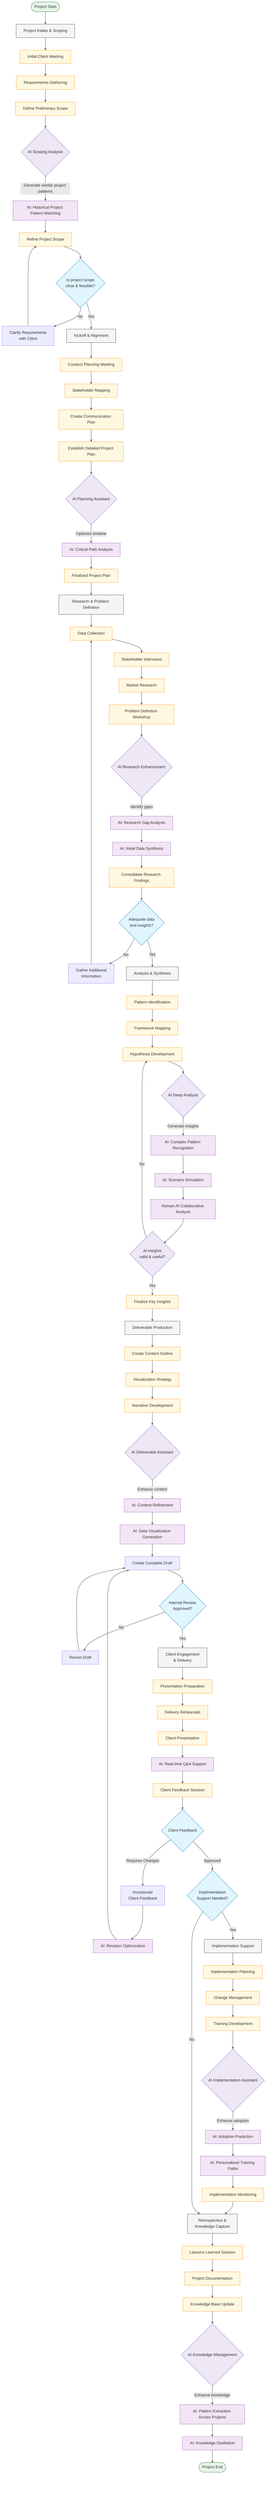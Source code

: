 flowchart TD
    %% Main workflow phases with enhanced detail
    start([Project Start]) --> intake[Project Intake & Scoping]
    
    %% Expanded Intake Phase
    intake --> initialClient[Initial Client Meeting]
    initialClient --> requirementsGathering[Requirements Gathering]
    requirementsGathering --> scopeDefinition[Define Preliminary Scope]
    
    %% AI Integration - Initial Scoping
    scopeDefinition --> aiScopingAnalysis{AI Scoping Analysis}
    aiScopingAnalysis -- Generate similar project patterns --> aiScopingInsights[AI: Historical Project Pattern Matching]
    aiScopingInsights --> scopeRefinement[Refine Project Scope]
    
    %% Feasibility Check
    scopeRefinement --> feasibilityCheck{Is project scope\nclear & feasible?}
    feasibilityCheck -->|No| clarify[Clarify Requirements\nwith Client]
    clarify --> scopeRefinement
    
    %% Continue to Kickoff when feasible
    feasibilityCheck -->|Yes| kickoff[Kickoff & Alignment]
    
    %% Expanded Kickoff Phase
    kickoff --> planningMeeting[Conduct Planning Meeting]
    planningMeeting --> stakeholderMapping[Stakeholder Mapping]
    stakeholderMapping --> communicationPlan[Create Communication Plan]
    communicationPlan --> projectPlan[Establish Detailed Project Plan]
    
    %% AI Integration - Project Planning
    projectPlan --> aiPlanningAssistant{AI Planning Assistant}
    aiPlanningAssistant -- Optimize timeline --> aiTimelineOptimization[AI: Critical Path Analysis]
    aiTimelineOptimization --> finalizedProjectPlan[Finalized Project Plan]
    
    %% Research Phase
    finalizedProjectPlan --> research[Research & Problem Definition]
    
    %% Expanded Research Phase
    research --> dataCollection[Data Collection]
    dataCollection --> stakeholderInterviews[Stakeholder Interviews]
    stakeholderInterviews --> marketResearch[Market Research]
    marketResearch --> problemDefinition[Problem Definition Workshop]
    
    %% AI Integration - Research Enhancement
    problemDefinition --> aiResearchEnhancement{AI Research Enhancement}
    aiResearchEnhancement -- Identify gaps --> aiGapAnalysis[AI: Research Gap Analysis]
    aiGapAnalysis --> aiDataSynthesis[AI: Initial Data Synthesis]
    aiDataSynthesis --> researchConsolidation[Consolidate Research Findings]
    
    %% Data Adequacy Check
    researchConsolidation --> dataCheck{Adequate data\nand insights?}
    dataCheck -->|No| moreResearch[Gather Additional\nInformation]
    moreResearch --> dataCollection
    
    %% Analysis when sufficient data
    dataCheck -->|Yes| analysis[Analysis & Synthesis]
    
    %% Expanded Analysis Phase
    analysis --> patternIdentification[Pattern Identification]
    patternIdentification --> frameworkMapping[Framework Mapping]
    frameworkMapping --> hypothesisDevelopment[Hypothesis Development]
    
    %% AI Integration - Deep Analysis
    hypothesisDevelopment --> aiDeepAnalysis{AI Deep Analysis}
    aiDeepAnalysis -- Generate insights --> aiInsightGeneration[AI: Complex Pattern Recognition]
    aiInsightGeneration --> aiModelSimulation[AI: Scenario Simulation]
    aiModelSimulation --> humanAiCollaboration[Human-AI Collaborative Analysis]
    
    %% Human Verification of AI Analysis
    humanAiCollaboration --> aiVerification{AI insights\nvalid & useful?}
    aiVerification -->|No| hypothesisDevelopment
    aiVerification -->|Yes| insightFinalization[Finalize Key Insights]
    
    %% Deliverable Production
    insightFinalization --> deliverable[Deliverable Production]
    
    %% Expanded Deliverable Phase
    deliverable --> contentOutline[Create Content Outline]
    contentOutline --> visualizationStrategy[Visualization Strategy]
    visualizationStrategy --> narrativeDevelopment[Narrative Development]
    
    %% AI Integration - Deliverable Enhancement
    narrativeDevelopment --> aiDeliverableAssistant{AI Deliverable Assistant}
    aiDeliverableAssistant -- Enhance content --> aiContentRefiner[AI: Content Refinement]
    aiContentRefiner --> aiVisualizationGenerator[AI: Data Visualization Generation]
    aiVisualizationGenerator --> draft[Create Complete Draft]
    
    %% Review Process
    draft --> internalReview{Internal Review\nApproved?}
    internalReview -->|No| revise[Revise Draft]
    revise --> draft
    
    %% Client Delivery
    internalReview -->|Yes| clientDelivery[Client Engagement\n& Delivery]
    
    %% Expanded Client Delivery Phase
    clientDelivery --> presentationPrep[Presentation Preparation]
    presentationPrep --> deliveryRehearsals[Delivery Rehearsals]
    deliveryRehearsals --> clientPresentation[Client Presentation]
    
    %% AI Integration - Presentation Support
    clientPresentation --> aiPresentationSupport[AI: Real-time Q&A Support]
    aiPresentationSupport --> clientFeedbackSession[Client Feedback Session]
    
    %% Client Feedback Loop
    clientFeedbackSession --> clientFeedback{Client Feedback}
    clientFeedback -->|Requires Changes| incorporateFeedback[Incorporate\nClient Feedback]
    incorporateFeedback --> aiRevisionOptimizer[AI: Revision Optimization]
    aiRevisionOptimizer --> draft
    
    %% Implementation Support Decision
    clientFeedback -->|Approved| implementationNeeded{Implementation\nSupport Needed?}
    
    %% Expanded Implementation Support
    implementationNeeded -->|Yes| implementation[Implementation Support]
    implementation --> implementationPlanning[Implementation Planning]
    implementationPlanning --> changeManagement[Change Management]
    changeManagement --> trainingDevelopment[Training Development]
    
    %% AI Integration - Implementation
    trainingDevelopment --> aiImplementationAssistant{AI Implementation Assistant}
    aiImplementationAssistant -- Enhance adoption --> aiAdoptionPredictor[AI: Adoption Prediction]
    aiAdoptionPredictor --> aiPersonalizedTraining[AI: Personalized Training Paths]
    aiPersonalizedTraining --> implementationMonitoring[Implementation Monitoring]
    
    %% Project Conclusion
    implementationMonitoring --> retrospective[Retrospective &\nKnowledge Capture]
    implementationNeeded -->|No| retrospective
    
    %% Expanded Retrospective Phase
    retrospective --> lessonsLearned[Lessons Learned Session]
    lessonsLearned --> projectDocumentation[Project Documentation]
    projectDocumentation --> knowledgeBase[Knowledge Base Update]
    
    %% AI Integration - Knowledge Management
    knowledgeBase --> aiKnowledgeManager{AI Knowledge Management}
    aiKnowledgeManager -- Enhance knowledge --> aiPatternExtraction[AI: Pattern Extraction Across Projects]
    aiPatternExtraction --> aiKnowledgeDistillation[AI: Knowledge Distillation]
    aiKnowledgeDistillation --> projectEnd([Project End])
    
    %% Detailed Styling and Classifications
    classDef phase fill:#f5f5f5,stroke:#333,stroke-width:1px;
    classDef decision fill:#e1f5fe,stroke:#0277bd,stroke-width:1px;
    classDef milestone fill:#e8f5e9,stroke:#2e7d32,stroke-width:1px;
    classDef aiNode fill:#f3e5f5,stroke:#6a1b9a,stroke-width:1px,stroke-dasharray: 5 2;
    classDef aiDecision fill:#ede7f6,stroke:#4527a0,stroke-width:1px,stroke-dasharray: 5 2;
    classDef subProcess fill:#fff8e1,stroke:#ff8f00,stroke-width:1px;
    
    %% Apply styles to nodes
    class intake,kickoff,research,analysis,deliverable,clientDelivery,implementation,retrospective phase;
    class initialClient,requirementsGathering,scopeDefinition,scopeRefinement,planningMeeting,stakeholderMapping,communicationPlan,projectPlan,finalizedProjectPlan,dataCollection,stakeholderInterviews,marketResearch,problemDefinition,researchConsolidation,patternIdentification,frameworkMapping,hypothesisDevelopment,insightFinalization,contentOutline,visualizationStrategy,narrativeDevelopment,presentationPrep,deliveryRehearsals,clientPresentation,clientFeedbackSession,implementationPlanning,changeManagement,trainingDevelopment,implementationMonitoring,lessonsLearned,projectDocumentation,knowledgeBase subProcess;
    class feasibilityCheck,dataCheck,internalReview,clientFeedback,implementationNeeded decision;
    class start,projectEnd milestone;
    class aiScopingInsights,aiTimelineOptimization,aiGapAnalysis,aiDataSynthesis,aiInsightGeneration,aiModelSimulation,humanAiCollaboration,aiContentRefiner,aiVisualizationGenerator,aiPresentationSupport,aiRevisionOptimizer,aiAdoptionPredictor,aiPersonalizedTraining,aiPatternExtraction,aiKnowledgeDistillation aiNode;
    class aiScopingAnalysis,aiPlanningAssistant,aiResearchEnhancement,aiDeepAnalysis,aiVerification,aiDeliverableAssistant,aiImplementationAssistant,aiKnowledgeManager aiDecision;
    
    %% Linkage Styling
    linkStyle default stroke:#666,stroke-width:1.5px;